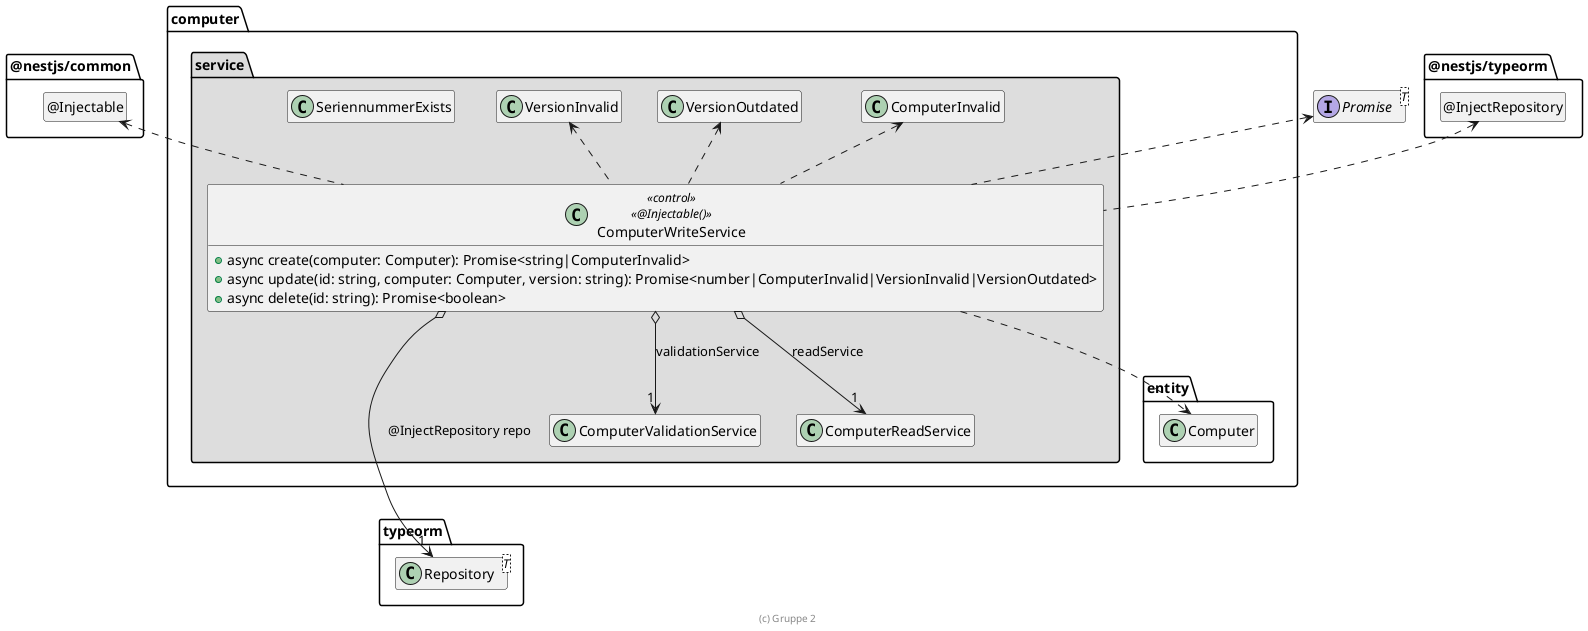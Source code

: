 ' Copyright (C) 2022 - present Gruppe 2, Hochschule Karlsruhe
'
' This program is free software: you can redistribute it and/or modify
' it under the terms of the GNU General Public License as published by
' the Free Software Foundation, either version 3 of the License, or
' (at your option) any later version.
'
' This program is distributed in the hope that it will be useful,
' but WITHOUT ANY WARRANTY; without even the implied warranty of
' MERCHANTABILITY or FITNESS FOR A PARTICULAR PURPOSE.  See the
' GNU General Public License for more details.
'
' You should have received a copy of the GNU General Public License
' along with this program.  If not, see <https://www.gnu.org/licenses/>.

' Preview durch <Alt>d

@startuml Anwendungskern

interface Promise<T>

package @nestjs/common {
  class "@Injectable" as Injectable
  hide Injectable circle
}

package typeorm {
  class Repository<T>
}

package @nestjs/typeorm {
  class "@InjectRepository" as InjectRepository
  hide InjectRepository circle
}

package computer {
  package entity {
    class Computer
  }

  package service #DDDDDD {
    class ComputerInvalid
    class SeriennummerExists
    class VersionInvalid
    class VersionOutdated

    class ComputerWriteService << control >> <<@Injectable()>> {
      + async create(computer: Computer): Promise<string|ComputerInvalid>
      + async update(id: string, computer: Computer, version: string): Promise<number|ComputerInvalid|VersionInvalid|VersionOutdated>
      + async delete(id: string): Promise<boolean>
    }

    ComputerWriteService o--> "1" ComputerValidationService: validationService
    ComputerWriteService o--> "1" ComputerReadService: readService
    ComputerWriteService o--> "1" Repository: @InjectRepository repo

    ComputerWriteService .up.> Injectable
    ComputerWriteService .up.> InjectRepository

    ComputerWriteService .up.> Promise
    ComputerWriteService ..> Computer
    ComputerWriteService .up.> ComputerInvalid
    ComputerWriteService .up.> VersionInvalid
    ComputerWriteService .up.> VersionOutdated

    ComputerInvalid .up[hidden].> Computer
    Computer .up[hidden].> Promise
    Computer .up[hidden].> Injectable
    Computer .up[hidden].> InjectRepository
    ComputerValidationService .[hidden].> Repository
  }
}

hide empty members

footer (c) Gruppe 2

@enduml

